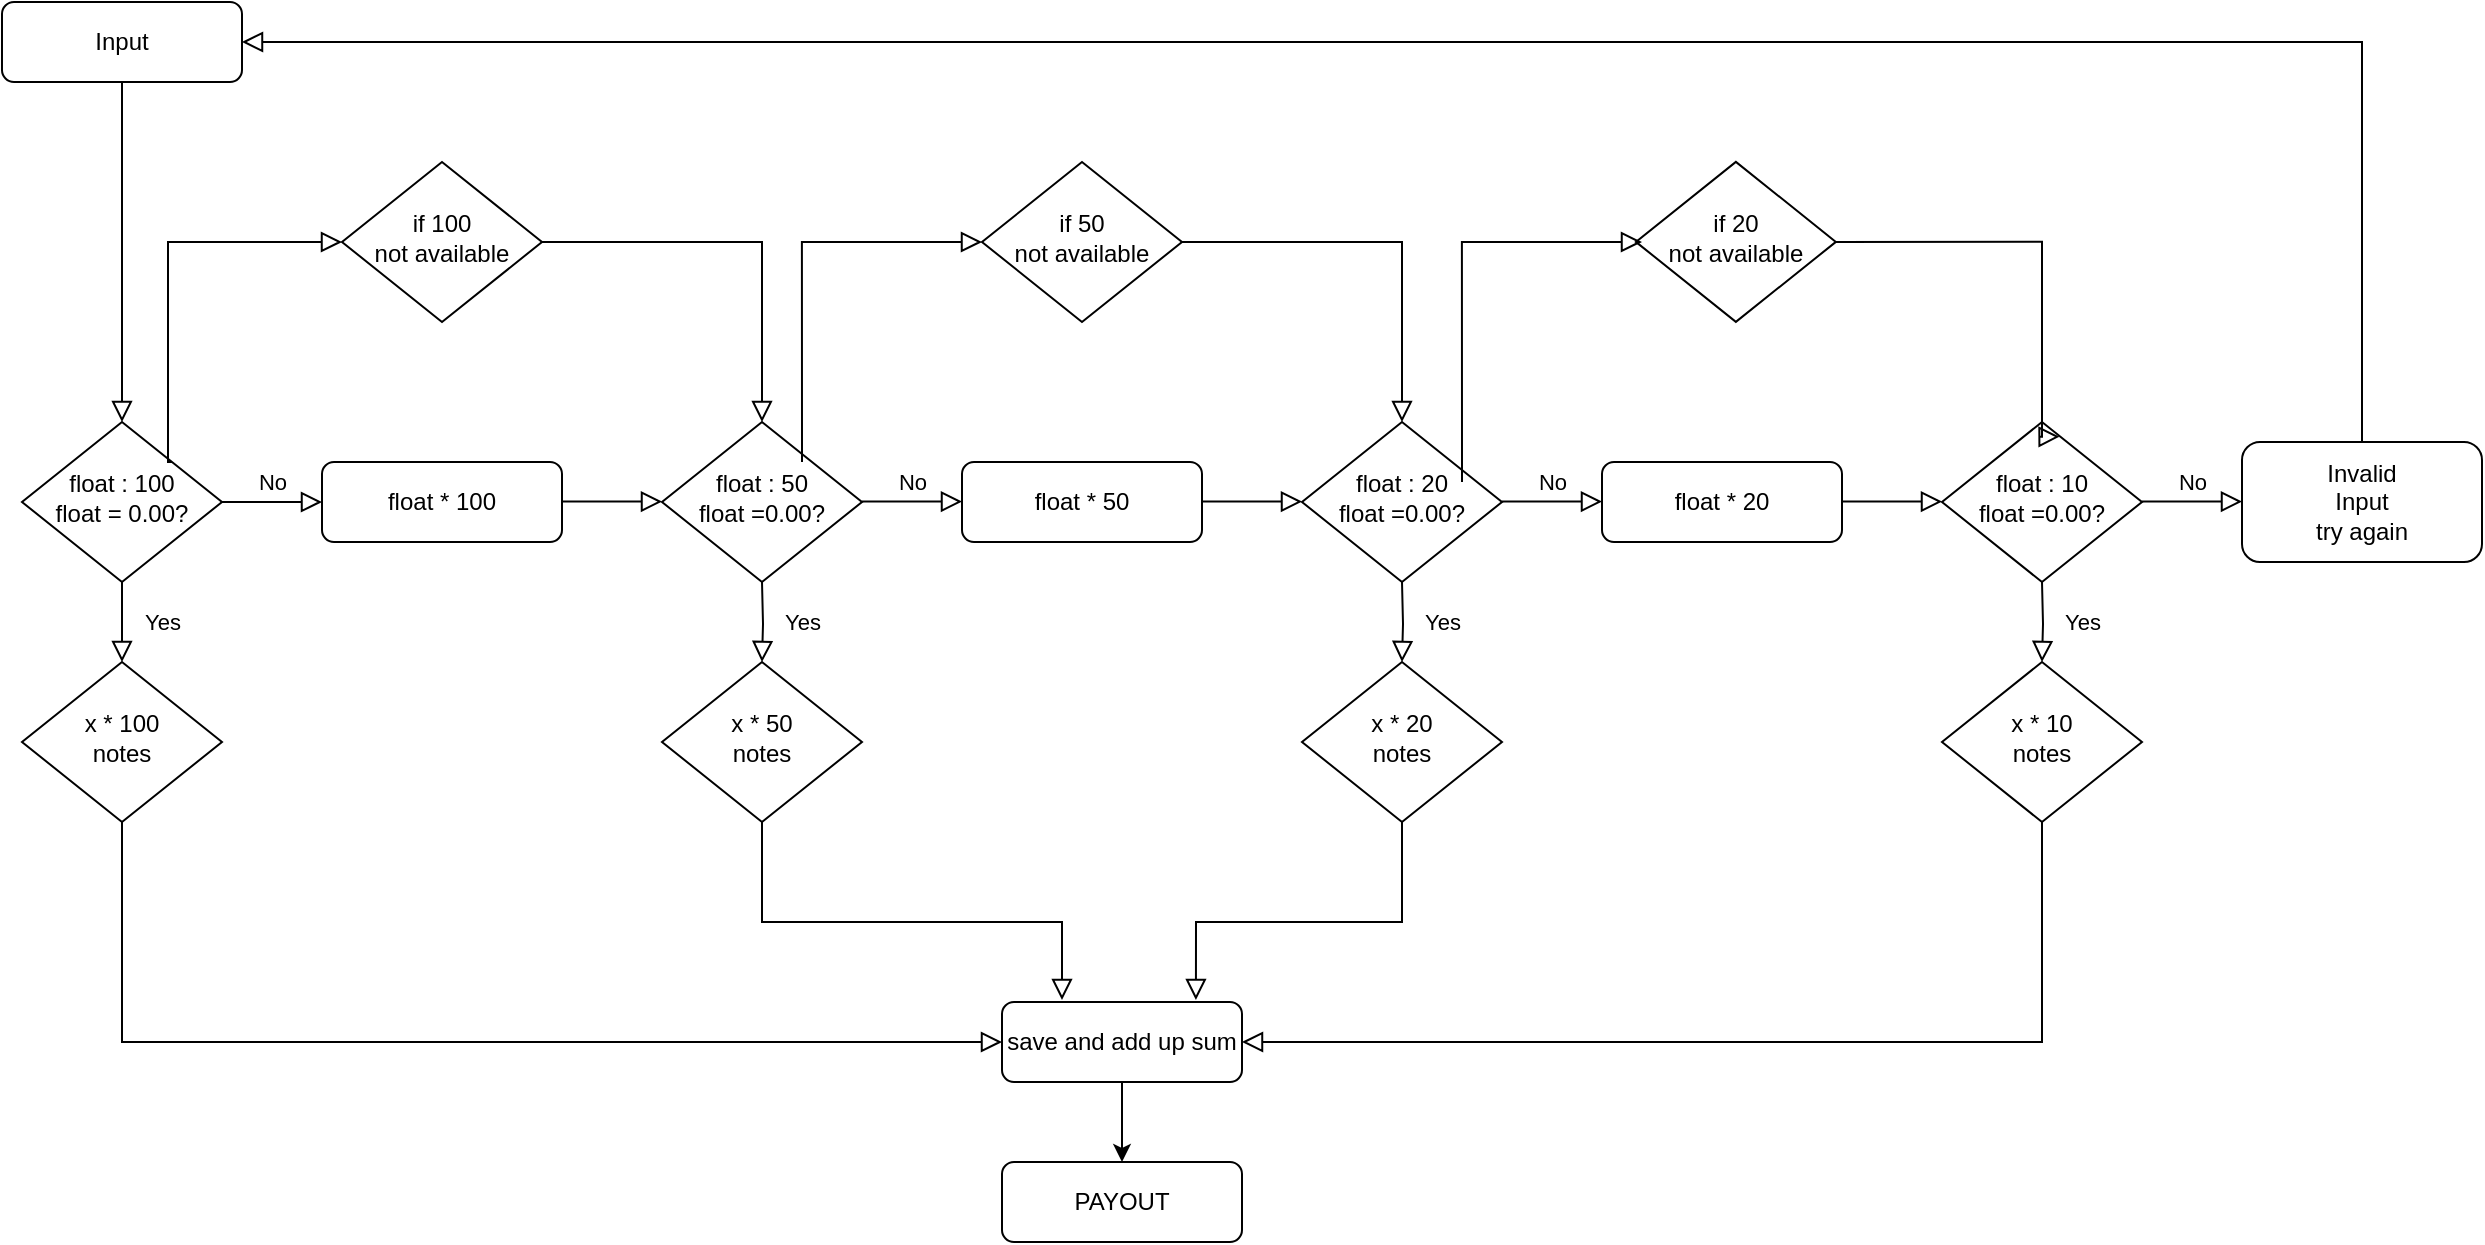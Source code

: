 <mxfile version="14.8.0" type="device"><diagram id="C5RBs43oDa-KdzZeNtuy" name="Page-1"><mxGraphModel dx="2889" dy="2291" grid="1" gridSize="10" guides="1" tooltips="1" connect="1" arrows="1" fold="1" page="1" pageScale="1" pageWidth="827" pageHeight="1169" math="0" shadow="0"><root><mxCell id="WIyWlLk6GJQsqaUBKTNV-0"/><mxCell id="WIyWlLk6GJQsqaUBKTNV-1" parent="WIyWlLk6GJQsqaUBKTNV-0"/><mxCell id="WIyWlLk6GJQsqaUBKTNV-2" value="" style="rounded=0;html=1;jettySize=auto;orthogonalLoop=1;fontSize=11;endArrow=block;endFill=0;endSize=8;strokeWidth=1;shadow=0;labelBackgroundColor=none;edgeStyle=orthogonalEdgeStyle;" parent="WIyWlLk6GJQsqaUBKTNV-1" source="WIyWlLk6GJQsqaUBKTNV-3" target="WIyWlLk6GJQsqaUBKTNV-6" edge="1"><mxGeometry relative="1" as="geometry"/></mxCell><mxCell id="WIyWlLk6GJQsqaUBKTNV-3" value="Input" style="rounded=1;whiteSpace=wrap;html=1;fontSize=12;glass=0;strokeWidth=1;shadow=0;" parent="WIyWlLk6GJQsqaUBKTNV-1" vertex="1"><mxGeometry x="-770" y="-360" width="120" height="40" as="geometry"/></mxCell><mxCell id="WIyWlLk6GJQsqaUBKTNV-4" value="Yes" style="rounded=0;html=1;jettySize=auto;orthogonalLoop=1;fontSize=11;endArrow=block;endFill=0;endSize=8;strokeWidth=1;shadow=0;labelBackgroundColor=none;edgeStyle=orthogonalEdgeStyle;" parent="WIyWlLk6GJQsqaUBKTNV-1" source="WIyWlLk6GJQsqaUBKTNV-6" target="WIyWlLk6GJQsqaUBKTNV-10" edge="1"><mxGeometry y="20" relative="1" as="geometry"><mxPoint as="offset"/></mxGeometry></mxCell><mxCell id="WIyWlLk6GJQsqaUBKTNV-5" value="No" style="edgeStyle=orthogonalEdgeStyle;rounded=0;html=1;jettySize=auto;orthogonalLoop=1;fontSize=11;endArrow=block;endFill=0;endSize=8;strokeWidth=1;shadow=0;labelBackgroundColor=none;" parent="WIyWlLk6GJQsqaUBKTNV-1" source="WIyWlLk6GJQsqaUBKTNV-6" target="WIyWlLk6GJQsqaUBKTNV-7" edge="1"><mxGeometry y="10" relative="1" as="geometry"><mxPoint as="offset"/></mxGeometry></mxCell><mxCell id="WIyWlLk6GJQsqaUBKTNV-6" value="float : 100&lt;br&gt;float = 0.00?" style="rhombus;whiteSpace=wrap;html=1;shadow=0;fontFamily=Helvetica;fontSize=12;align=center;strokeWidth=1;spacing=6;spacingTop=-4;" parent="WIyWlLk6GJQsqaUBKTNV-1" vertex="1"><mxGeometry x="-760" y="-150" width="100" height="80" as="geometry"/></mxCell><mxCell id="WIyWlLk6GJQsqaUBKTNV-7" value="float * 100" style="rounded=1;whiteSpace=wrap;html=1;fontSize=12;glass=0;strokeWidth=1;shadow=0;" parent="WIyWlLk6GJQsqaUBKTNV-1" vertex="1"><mxGeometry x="-610" y="-130" width="120" height="40" as="geometry"/></mxCell><mxCell id="WIyWlLk6GJQsqaUBKTNV-10" value="x * 100&lt;br&gt;notes" style="rhombus;whiteSpace=wrap;html=1;shadow=0;fontFamily=Helvetica;fontSize=12;align=center;strokeWidth=1;spacing=6;spacingTop=-4;" parent="WIyWlLk6GJQsqaUBKTNV-1" vertex="1"><mxGeometry x="-760" y="-30" width="100" height="80" as="geometry"/></mxCell><mxCell id="tCN91Eew9Wr5AMAI5ewE-0" value="float : 50&lt;br&gt;float =0.00?" style="rhombus;whiteSpace=wrap;html=1;shadow=0;fontFamily=Helvetica;fontSize=12;align=center;strokeWidth=1;spacing=6;spacingTop=-4;" parent="WIyWlLk6GJQsqaUBKTNV-1" vertex="1"><mxGeometry x="-440" y="-150" width="100" height="80" as="geometry"/></mxCell><mxCell id="tCN91Eew9Wr5AMAI5ewE-1" value="" style="edgeStyle=orthogonalEdgeStyle;rounded=0;html=1;jettySize=auto;orthogonalLoop=1;fontSize=11;endArrow=block;endFill=0;endSize=8;strokeWidth=1;shadow=0;labelBackgroundColor=none;" parent="WIyWlLk6GJQsqaUBKTNV-1" edge="1"><mxGeometry y="10" relative="1" as="geometry"><mxPoint as="offset"/><mxPoint x="-490" y="-110.24" as="sourcePoint"/><mxPoint x="-440" y="-110.24" as="targetPoint"/><Array as="points"><mxPoint x="-480" y="-110.24"/><mxPoint x="-480" y="-110.24"/></Array></mxGeometry></mxCell><mxCell id="tCN91Eew9Wr5AMAI5ewE-2" value="float * 50" style="rounded=1;whiteSpace=wrap;html=1;fontSize=12;glass=0;strokeWidth=1;shadow=0;" parent="WIyWlLk6GJQsqaUBKTNV-1" vertex="1"><mxGeometry x="-290" y="-130" width="120" height="40" as="geometry"/></mxCell><mxCell id="tCN91Eew9Wr5AMAI5ewE-3" value="No" style="edgeStyle=orthogonalEdgeStyle;rounded=0;html=1;jettySize=auto;orthogonalLoop=1;fontSize=11;endArrow=block;endFill=0;endSize=8;strokeWidth=1;shadow=0;labelBackgroundColor=none;" parent="WIyWlLk6GJQsqaUBKTNV-1" edge="1"><mxGeometry y="10" relative="1" as="geometry"><mxPoint as="offset"/><mxPoint x="-340" y="-110.24" as="sourcePoint"/><mxPoint x="-290" y="-110.24" as="targetPoint"/><Array as="points"><mxPoint x="-330" y="-110.24"/><mxPoint x="-330" y="-110.24"/></Array></mxGeometry></mxCell><mxCell id="tCN91Eew9Wr5AMAI5ewE-4" value="float : 20&lt;br&gt;float =0.00?" style="rhombus;whiteSpace=wrap;html=1;shadow=0;fontFamily=Helvetica;fontSize=12;align=center;strokeWidth=1;spacing=6;spacingTop=-4;" parent="WIyWlLk6GJQsqaUBKTNV-1" vertex="1"><mxGeometry x="-120" y="-150" width="100" height="80" as="geometry"/></mxCell><mxCell id="tCN91Eew9Wr5AMAI5ewE-5" value="float * 20" style="rounded=1;whiteSpace=wrap;html=1;fontSize=12;glass=0;strokeWidth=1;shadow=0;" parent="WIyWlLk6GJQsqaUBKTNV-1" vertex="1"><mxGeometry x="30" y="-130" width="120" height="40" as="geometry"/></mxCell><mxCell id="tCN91Eew9Wr5AMAI5ewE-6" value="No" style="edgeStyle=orthogonalEdgeStyle;rounded=0;html=1;jettySize=auto;orthogonalLoop=1;fontSize=11;endArrow=block;endFill=0;endSize=8;strokeWidth=1;shadow=0;labelBackgroundColor=none;" parent="WIyWlLk6GJQsqaUBKTNV-1" edge="1"><mxGeometry y="10" relative="1" as="geometry"><mxPoint as="offset"/><mxPoint x="-20" y="-110.24" as="sourcePoint"/><mxPoint x="30.0" y="-110.24" as="targetPoint"/><Array as="points"><mxPoint x="-10" y="-110.24"/><mxPoint x="-10" y="-110.24"/></Array></mxGeometry></mxCell><mxCell id="tCN91Eew9Wr5AMAI5ewE-7" value="" style="edgeStyle=orthogonalEdgeStyle;rounded=0;html=1;jettySize=auto;orthogonalLoop=1;fontSize=11;endArrow=block;endFill=0;endSize=8;strokeWidth=1;shadow=0;labelBackgroundColor=none;" parent="WIyWlLk6GJQsqaUBKTNV-1" edge="1"><mxGeometry y="10" relative="1" as="geometry"><mxPoint as="offset"/><mxPoint x="-170" y="-110.2" as="sourcePoint"/><mxPoint x="-120.0" y="-110.2" as="targetPoint"/><Array as="points"><mxPoint x="-160" y="-110.2"/><mxPoint x="-160" y="-110.2"/></Array></mxGeometry></mxCell><mxCell id="tCN91Eew9Wr5AMAI5ewE-8" value="float : 10&lt;br&gt;float =0.00?" style="rhombus;whiteSpace=wrap;html=1;shadow=0;fontFamily=Helvetica;fontSize=12;align=center;strokeWidth=1;spacing=6;spacingTop=-4;" parent="WIyWlLk6GJQsqaUBKTNV-1" vertex="1"><mxGeometry x="200" y="-150" width="100" height="80" as="geometry"/></mxCell><mxCell id="tCN91Eew9Wr5AMAI5ewE-9" value="Invalid&lt;br&gt;Input&lt;br&gt;try again" style="rounded=1;whiteSpace=wrap;html=1;fontSize=12;glass=0;strokeWidth=1;shadow=0;" parent="WIyWlLk6GJQsqaUBKTNV-1" vertex="1"><mxGeometry x="350" y="-140" width="120" height="60" as="geometry"/></mxCell><mxCell id="tCN91Eew9Wr5AMAI5ewE-10" value="No" style="edgeStyle=orthogonalEdgeStyle;rounded=0;html=1;jettySize=auto;orthogonalLoop=1;fontSize=11;endArrow=block;endFill=0;endSize=8;strokeWidth=1;shadow=0;labelBackgroundColor=none;" parent="WIyWlLk6GJQsqaUBKTNV-1" edge="1"><mxGeometry y="10" relative="1" as="geometry"><mxPoint as="offset"/><mxPoint x="300" y="-110.24" as="sourcePoint"/><mxPoint x="350.0" y="-110.24" as="targetPoint"/><Array as="points"><mxPoint x="310" y="-110.24"/><mxPoint x="310" y="-110.24"/></Array></mxGeometry></mxCell><mxCell id="tCN91Eew9Wr5AMAI5ewE-11" value="" style="edgeStyle=orthogonalEdgeStyle;rounded=0;html=1;jettySize=auto;orthogonalLoop=1;fontSize=11;endArrow=block;endFill=0;endSize=8;strokeWidth=1;shadow=0;labelBackgroundColor=none;" parent="WIyWlLk6GJQsqaUBKTNV-1" edge="1"><mxGeometry y="10" relative="1" as="geometry"><mxPoint as="offset"/><mxPoint x="150" y="-110.2" as="sourcePoint"/><mxPoint x="200.0" y="-110.2" as="targetPoint"/><Array as="points"><mxPoint x="160" y="-110.2"/><mxPoint x="160" y="-110.2"/></Array></mxGeometry></mxCell><mxCell id="tCN91Eew9Wr5AMAI5ewE-12" value="" style="rounded=0;html=1;jettySize=auto;orthogonalLoop=1;fontSize=11;endArrow=block;endFill=0;endSize=8;strokeWidth=1;shadow=0;labelBackgroundColor=none;edgeStyle=orthogonalEdgeStyle;entryX=1;entryY=0.5;entryDx=0;entryDy=0;entryPerimeter=0;exitX=0.5;exitY=0;exitDx=0;exitDy=0;" parent="WIyWlLk6GJQsqaUBKTNV-1" source="tCN91Eew9Wr5AMAI5ewE-9" target="WIyWlLk6GJQsqaUBKTNV-3" edge="1"><mxGeometry relative="1" as="geometry"><mxPoint x="410" y="-220" as="sourcePoint"/><mxPoint x="-555" y="-200" as="targetPoint"/><Array as="points"><mxPoint x="410" y="-340"/></Array></mxGeometry></mxCell><mxCell id="tCN91Eew9Wr5AMAI5ewE-15" value="Yes" style="rounded=0;html=1;jettySize=auto;orthogonalLoop=1;fontSize=11;endArrow=block;endFill=0;endSize=8;strokeWidth=1;shadow=0;labelBackgroundColor=none;edgeStyle=orthogonalEdgeStyle;" parent="WIyWlLk6GJQsqaUBKTNV-1" target="tCN91Eew9Wr5AMAI5ewE-17" edge="1"><mxGeometry y="20" relative="1" as="geometry"><mxPoint as="offset"/><mxPoint x="-390" y="-70.0" as="sourcePoint"/></mxGeometry></mxCell><mxCell id="tCN91Eew9Wr5AMAI5ewE-17" value="x * 50&lt;br&gt;notes" style="rhombus;whiteSpace=wrap;html=1;shadow=0;fontFamily=Helvetica;fontSize=12;align=center;strokeWidth=1;spacing=6;spacingTop=-4;" parent="WIyWlLk6GJQsqaUBKTNV-1" vertex="1"><mxGeometry x="-440" y="-30" width="100" height="80" as="geometry"/></mxCell><mxCell id="tCN91Eew9Wr5AMAI5ewE-19" value="Yes" style="rounded=0;html=1;jettySize=auto;orthogonalLoop=1;fontSize=11;endArrow=block;endFill=0;endSize=8;strokeWidth=1;shadow=0;labelBackgroundColor=none;edgeStyle=orthogonalEdgeStyle;" parent="WIyWlLk6GJQsqaUBKTNV-1" target="tCN91Eew9Wr5AMAI5ewE-21" edge="1"><mxGeometry y="20" relative="1" as="geometry"><mxPoint as="offset"/><mxPoint x="-70" y="-70.0" as="sourcePoint"/></mxGeometry></mxCell><mxCell id="tCN91Eew9Wr5AMAI5ewE-21" value="x * 20&lt;br&gt;notes" style="rhombus;whiteSpace=wrap;html=1;shadow=0;fontFamily=Helvetica;fontSize=12;align=center;strokeWidth=1;spacing=6;spacingTop=-4;" parent="WIyWlLk6GJQsqaUBKTNV-1" vertex="1"><mxGeometry x="-120" y="-30" width="100" height="80" as="geometry"/></mxCell><mxCell id="tCN91Eew9Wr5AMAI5ewE-23" value="Yes" style="rounded=0;html=1;jettySize=auto;orthogonalLoop=1;fontSize=11;endArrow=block;endFill=0;endSize=8;strokeWidth=1;shadow=0;labelBackgroundColor=none;edgeStyle=orthogonalEdgeStyle;" parent="WIyWlLk6GJQsqaUBKTNV-1" target="tCN91Eew9Wr5AMAI5ewE-25" edge="1"><mxGeometry y="20" relative="1" as="geometry"><mxPoint as="offset"/><mxPoint x="250" y="-70.0" as="sourcePoint"/></mxGeometry></mxCell><mxCell id="tCN91Eew9Wr5AMAI5ewE-24" value="" style="rounded=0;html=1;jettySize=auto;orthogonalLoop=1;fontSize=11;endArrow=block;endFill=0;endSize=8;strokeWidth=1;shadow=0;labelBackgroundColor=none;edgeStyle=orthogonalEdgeStyle;exitX=0.5;exitY=1;exitDx=0;exitDy=0;entryX=1;entryY=0.5;entryDx=0;entryDy=0;" parent="WIyWlLk6GJQsqaUBKTNV-1" source="tCN91Eew9Wr5AMAI5ewE-25" target="tCN91Eew9Wr5AMAI5ewE-26" edge="1"><mxGeometry x="0.333" y="20" relative="1" as="geometry"><mxPoint as="offset"/><Array as="points"><mxPoint x="250" y="160"/></Array></mxGeometry></mxCell><mxCell id="tCN91Eew9Wr5AMAI5ewE-25" value="x * 10&lt;br&gt;notes" style="rhombus;whiteSpace=wrap;html=1;shadow=0;fontFamily=Helvetica;fontSize=12;align=center;strokeWidth=1;spacing=6;spacingTop=-4;" parent="WIyWlLk6GJQsqaUBKTNV-1" vertex="1"><mxGeometry x="200" y="-30" width="100" height="80" as="geometry"/></mxCell><mxCell id="tCN91Eew9Wr5AMAI5ewE-26" value="save and add up sum" style="rounded=1;whiteSpace=wrap;html=1;fontSize=12;glass=0;strokeWidth=1;shadow=0;" parent="WIyWlLk6GJQsqaUBKTNV-1" vertex="1"><mxGeometry x="-270" y="140" width="120" height="40" as="geometry"/></mxCell><mxCell id="tCN91Eew9Wr5AMAI5ewE-27" value="" style="rounded=0;html=1;jettySize=auto;orthogonalLoop=1;fontSize=11;endArrow=block;endFill=0;endSize=8;strokeWidth=1;shadow=0;labelBackgroundColor=none;edgeStyle=orthogonalEdgeStyle;exitX=0.5;exitY=1;exitDx=0;exitDy=0;entryX=0.808;entryY=-0.025;entryDx=0;entryDy=0;entryPerimeter=0;" parent="WIyWlLk6GJQsqaUBKTNV-1" source="tCN91Eew9Wr5AMAI5ewE-21" target="tCN91Eew9Wr5AMAI5ewE-26" edge="1"><mxGeometry x="0.333" y="20" relative="1" as="geometry"><mxPoint as="offset"/><mxPoint x="260" y="60" as="sourcePoint"/><mxPoint x="-140" y="170" as="targetPoint"/><Array as="points"><mxPoint x="-70" y="100"/><mxPoint x="-173" y="100"/></Array></mxGeometry></mxCell><mxCell id="tCN91Eew9Wr5AMAI5ewE-28" value="" style="rounded=0;html=1;jettySize=auto;orthogonalLoop=1;fontSize=11;endArrow=block;endFill=0;endSize=8;strokeWidth=1;shadow=0;labelBackgroundColor=none;edgeStyle=orthogonalEdgeStyle;entryX=0.808;entryY=-0.025;entryDx=0;entryDy=0;entryPerimeter=0;" parent="WIyWlLk6GJQsqaUBKTNV-1" edge="1"><mxGeometry x="0.333" y="20" relative="1" as="geometry"><mxPoint as="offset"/><mxPoint x="-390" y="50" as="sourcePoint"/><mxPoint x="-240.0" y="139" as="targetPoint"/><Array as="points"><mxPoint x="-390" y="50"/><mxPoint x="-390" y="100"/><mxPoint x="-240" y="100"/></Array></mxGeometry></mxCell><mxCell id="tCN91Eew9Wr5AMAI5ewE-29" value="" style="rounded=0;html=1;jettySize=auto;orthogonalLoop=1;fontSize=11;endArrow=block;endFill=0;endSize=8;strokeWidth=1;shadow=0;labelBackgroundColor=none;edgeStyle=orthogonalEdgeStyle;entryX=0;entryY=0.5;entryDx=0;entryDy=0;exitX=0.5;exitY=1;exitDx=0;exitDy=0;" parent="WIyWlLk6GJQsqaUBKTNV-1" source="WIyWlLk6GJQsqaUBKTNV-10" target="tCN91Eew9Wr5AMAI5ewE-26" edge="1"><mxGeometry x="0.333" y="20" relative="1" as="geometry"><mxPoint as="offset"/><mxPoint x="-510" y="80" as="sourcePoint"/><mxPoint x="-360" y="169" as="targetPoint"/><Array as="points"><mxPoint x="-710" y="160"/></Array></mxGeometry></mxCell><mxCell id="tCN91Eew9Wr5AMAI5ewE-30" value="if 100 not&amp;nbsp;available" style="rhombus;whiteSpace=wrap;html=1;shadow=0;fontFamily=Helvetica;fontSize=12;align=center;strokeWidth=1;spacing=6;spacingTop=-4;" parent="WIyWlLk6GJQsqaUBKTNV-1" vertex="1"><mxGeometry x="-600" y="-280" width="100" height="80" as="geometry"/></mxCell><mxCell id="tCN91Eew9Wr5AMAI5ewE-31" value="" style="rounded=0;html=1;jettySize=auto;orthogonalLoop=1;fontSize=11;endArrow=block;endFill=0;endSize=8;strokeWidth=1;shadow=0;labelBackgroundColor=none;edgeStyle=orthogonalEdgeStyle;entryX=0;entryY=0.5;entryDx=0;entryDy=0;exitX=1;exitY=0;exitDx=0;exitDy=0;" parent="WIyWlLk6GJQsqaUBKTNV-1" source="WIyWlLk6GJQsqaUBKTNV-6" target="tCN91Eew9Wr5AMAI5ewE-30" edge="1"><mxGeometry relative="1" as="geometry"><mxPoint x="-630" y="-310" as="sourcePoint"/><mxPoint x="-630" y="-140" as="targetPoint"/><Array as="points"><mxPoint x="-687" y="-130"/><mxPoint x="-687" y="-240"/></Array></mxGeometry></mxCell><mxCell id="tCN91Eew9Wr5AMAI5ewE-32" value="" style="rounded=0;html=1;jettySize=auto;orthogonalLoop=1;fontSize=11;endArrow=block;endFill=0;endSize=8;strokeWidth=1;shadow=0;labelBackgroundColor=none;edgeStyle=orthogonalEdgeStyle;exitX=1;exitY=0.5;exitDx=0;exitDy=0;entryX=0.5;entryY=0;entryDx=0;entryDy=0;" parent="WIyWlLk6GJQsqaUBKTNV-1" source="tCN91Eew9Wr5AMAI5ewE-30" target="tCN91Eew9Wr5AMAI5ewE-0" edge="1"><mxGeometry relative="1" as="geometry"><mxPoint x="-340" y="-310" as="sourcePoint"/><mxPoint x="-340" y="-140" as="targetPoint"/></mxGeometry></mxCell><mxCell id="tCN91Eew9Wr5AMAI5ewE-33" value="if 50 not&amp;nbsp;available" style="rhombus;whiteSpace=wrap;html=1;shadow=0;fontFamily=Helvetica;fontSize=12;align=center;strokeWidth=1;spacing=6;spacingTop=-4;" parent="WIyWlLk6GJQsqaUBKTNV-1" vertex="1"><mxGeometry x="-280" y="-280" width="100" height="80" as="geometry"/></mxCell><mxCell id="tCN91Eew9Wr5AMAI5ewE-34" value="" style="rounded=0;html=1;jettySize=auto;orthogonalLoop=1;fontSize=11;endArrow=block;endFill=0;endSize=8;strokeWidth=1;shadow=0;labelBackgroundColor=none;edgeStyle=orthogonalEdgeStyle;entryX=0;entryY=0.5;entryDx=0;entryDy=0;" parent="WIyWlLk6GJQsqaUBKTNV-1" target="tCN91Eew9Wr5AMAI5ewE-33" edge="1"><mxGeometry relative="1" as="geometry"><mxPoint x="-370" y="-130" as="sourcePoint"/><mxPoint x="-313.06" y="-150.06" as="targetPoint"/><Array as="points"><mxPoint x="-370.06" y="-140.06"/><mxPoint x="-370.06" y="-250.06"/></Array></mxGeometry></mxCell><mxCell id="tCN91Eew9Wr5AMAI5ewE-35" value="" style="rounded=0;html=1;jettySize=auto;orthogonalLoop=1;fontSize=11;endArrow=block;endFill=0;endSize=8;strokeWidth=1;shadow=0;labelBackgroundColor=none;edgeStyle=orthogonalEdgeStyle;exitX=1;exitY=0.5;exitDx=0;exitDy=0;entryX=0.5;entryY=0;entryDx=0;entryDy=0;" parent="WIyWlLk6GJQsqaUBKTNV-1" source="tCN91Eew9Wr5AMAI5ewE-33" target="tCN91Eew9Wr5AMAI5ewE-4" edge="1"><mxGeometry relative="1" as="geometry"><mxPoint x="-23.06" y="-320.06" as="sourcePoint"/><mxPoint x="-73.06" y="-160.06" as="targetPoint"/></mxGeometry></mxCell><mxCell id="tCN91Eew9Wr5AMAI5ewE-36" value="if 20 not&amp;nbsp;available" style="rhombus;whiteSpace=wrap;html=1;shadow=0;fontFamily=Helvetica;fontSize=12;align=center;strokeWidth=1;spacing=6;spacingTop=-4;" parent="WIyWlLk6GJQsqaUBKTNV-1" vertex="1"><mxGeometry x="46.94" y="-280.06" width="100" height="80" as="geometry"/></mxCell><mxCell id="tCN91Eew9Wr5AMAI5ewE-37" value="" style="rounded=0;html=1;jettySize=auto;orthogonalLoop=1;fontSize=11;endArrow=block;endFill=0;endSize=8;strokeWidth=1;shadow=0;labelBackgroundColor=none;edgeStyle=orthogonalEdgeStyle;" parent="WIyWlLk6GJQsqaUBKTNV-1" edge="1"><mxGeometry relative="1" as="geometry"><mxPoint x="-40" y="-120" as="sourcePoint"/><mxPoint x="50" y="-240" as="targetPoint"/><Array as="points"><mxPoint x="-40.06" y="-130.06"/><mxPoint x="-40.06" y="-240.06"/></Array></mxGeometry></mxCell><mxCell id="tCN91Eew9Wr5AMAI5ewE-38" value="" style="rounded=0;html=1;jettySize=auto;orthogonalLoop=1;fontSize=11;endArrow=block;endFill=0;endSize=8;strokeWidth=1;shadow=0;labelBackgroundColor=none;edgeStyle=orthogonalEdgeStyle;exitX=1;exitY=0.5;exitDx=0;exitDy=0;entryX=0.588;entryY=0.092;entryDx=0;entryDy=0;entryPerimeter=0;" parent="WIyWlLk6GJQsqaUBKTNV-1" source="tCN91Eew9Wr5AMAI5ewE-36" target="tCN91Eew9Wr5AMAI5ewE-8" edge="1"><mxGeometry relative="1" as="geometry"><mxPoint x="306.94" y="-310.06" as="sourcePoint"/><mxPoint x="256.94" y="-150.06" as="targetPoint"/><Array as="points"><mxPoint x="250" y="-240"/><mxPoint x="250" y="-143"/></Array></mxGeometry></mxCell><mxCell id="tcgO6-js-f8G64dMA8n_-0" value="PAYOUT" style="rounded=1;whiteSpace=wrap;html=1;fontSize=12;glass=0;strokeWidth=1;shadow=0;" vertex="1" parent="WIyWlLk6GJQsqaUBKTNV-1"><mxGeometry x="-270" y="220" width="120" height="40" as="geometry"/></mxCell><mxCell id="tcgO6-js-f8G64dMA8n_-1" value="" style="endArrow=classic;html=1;exitX=0.5;exitY=1;exitDx=0;exitDy=0;entryX=0.5;entryY=0;entryDx=0;entryDy=0;" edge="1" parent="WIyWlLk6GJQsqaUBKTNV-1" source="tCN91Eew9Wr5AMAI5ewE-26" target="tcgO6-js-f8G64dMA8n_-0"><mxGeometry width="50" height="50" relative="1" as="geometry"><mxPoint x="-95" y="240" as="sourcePoint"/><mxPoint x="-45" y="190" as="targetPoint"/></mxGeometry></mxCell></root></mxGraphModel></diagram></mxfile>